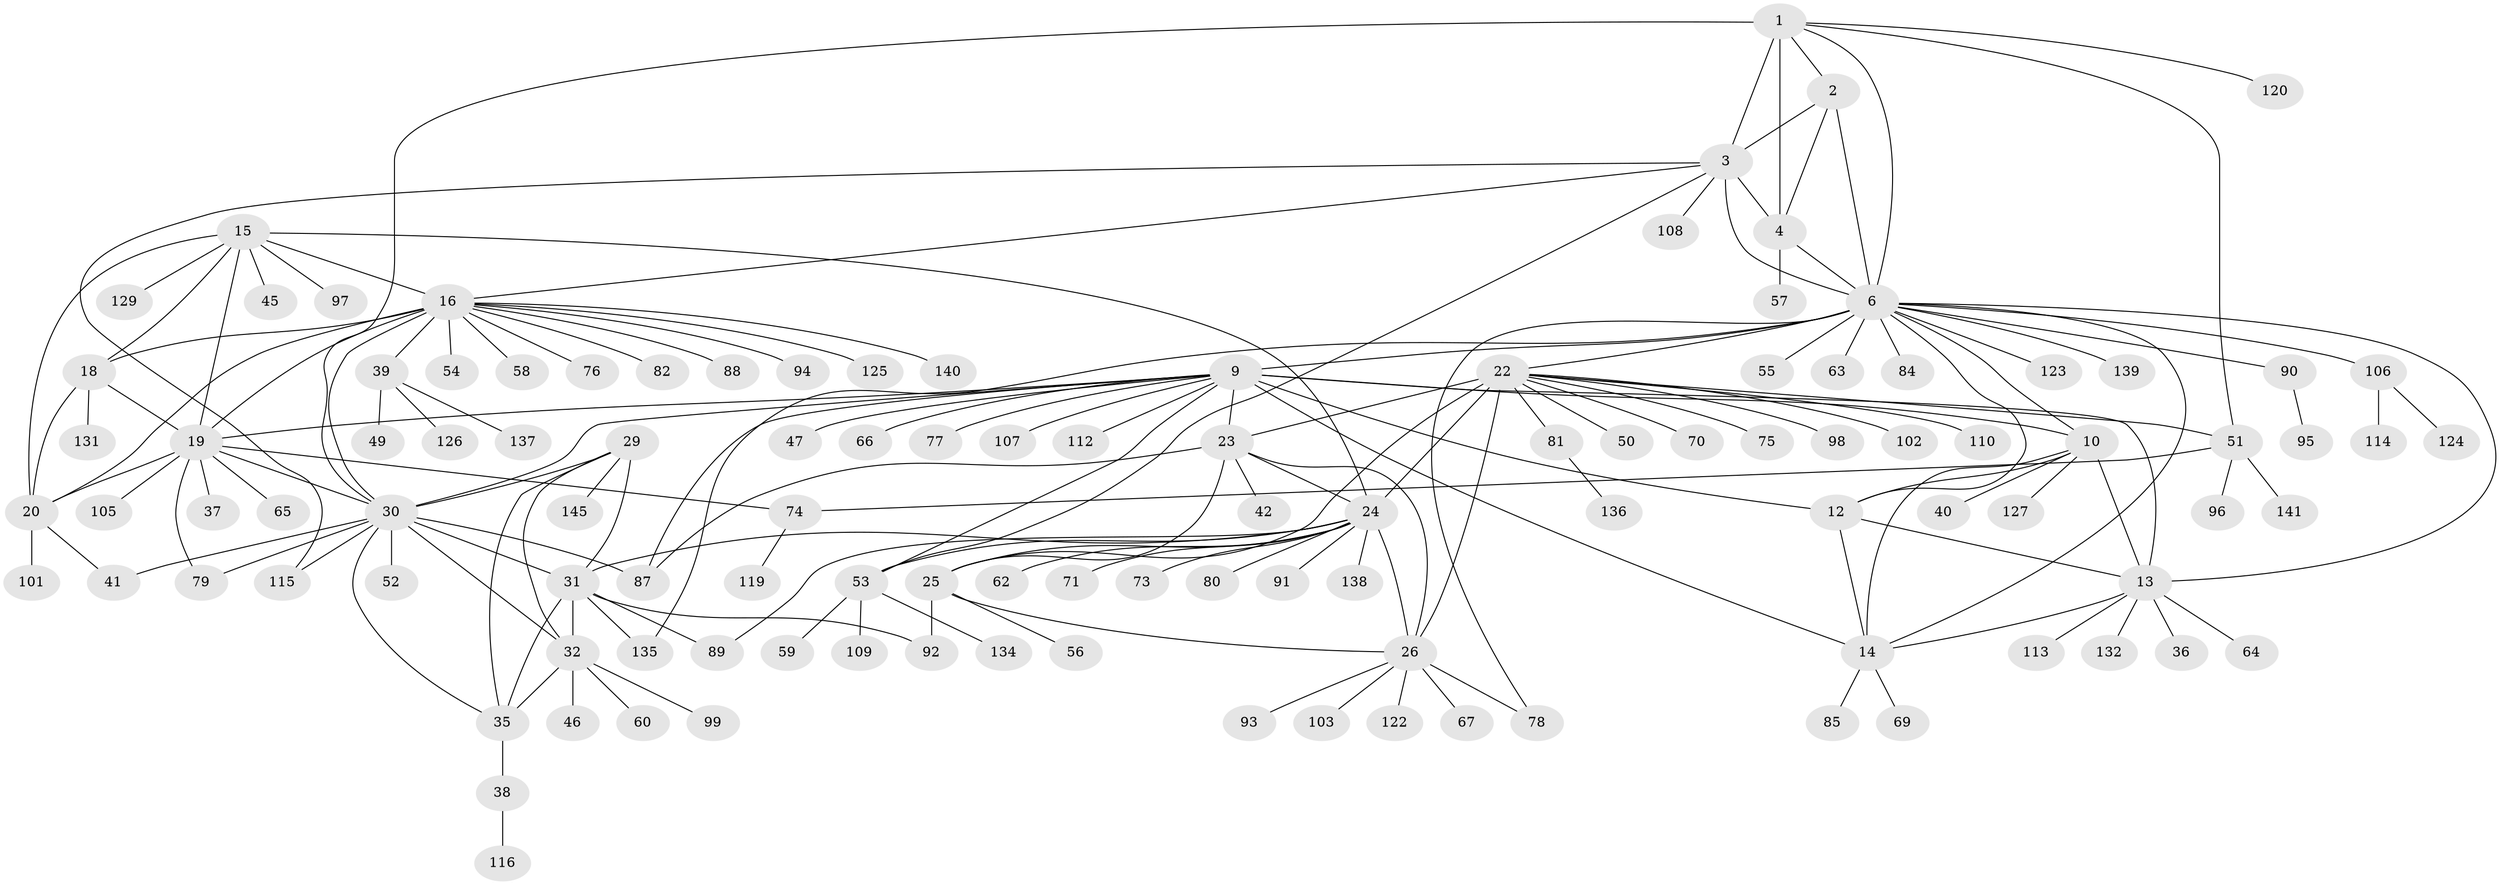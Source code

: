 // original degree distribution, {7: 0.0136986301369863, 6: 0.03424657534246575, 8: 0.0547945205479452, 13: 0.00684931506849315, 11: 0.02054794520547945, 12: 0.02054794520547945, 9: 0.0410958904109589, 10: 0.0410958904109589, 14: 0.00684931506849315, 15: 0.00684931506849315, 2: 0.14383561643835616, 5: 0.0136986301369863, 1: 0.5684931506849316, 3: 0.0273972602739726}
// Generated by graph-tools (version 1.1) at 2025/42/03/06/25 10:42:12]
// undirected, 115 vertices, 168 edges
graph export_dot {
graph [start="1"]
  node [color=gray90,style=filled];
  1 [super="+5"];
  2;
  3 [super="+7"];
  4;
  6 [super="+8"];
  9 [super="+11"];
  10 [super="+130"];
  12;
  13 [super="+111"];
  14 [super="+61"];
  15 [super="+83"];
  16 [super="+17"];
  18 [super="+43"];
  19 [super="+21"];
  20 [super="+44"];
  22 [super="+27"];
  23 [super="+100"];
  24 [super="+28"];
  25;
  26 [super="+72"];
  29 [super="+68"];
  30 [super="+142"];
  31 [super="+34"];
  32 [super="+33"];
  35 [super="+146"];
  36 [super="+48"];
  37 [super="+86"];
  38;
  39 [super="+118"];
  40;
  41;
  42;
  45;
  46;
  47;
  49;
  50;
  51;
  52;
  53 [super="+133"];
  54;
  55;
  56 [super="+117"];
  57;
  58;
  59;
  60;
  62;
  63;
  64;
  65;
  66;
  67;
  69;
  70;
  71;
  73;
  74;
  75;
  76;
  77;
  78;
  79;
  80;
  81 [super="+128"];
  82;
  84;
  85;
  87;
  88;
  89;
  90;
  91;
  92;
  93;
  94;
  95;
  96;
  97 [super="+104"];
  98;
  99;
  101;
  102;
  103 [super="+121"];
  105;
  106;
  107;
  108;
  109;
  110;
  112;
  113;
  114 [super="+143"];
  115;
  116;
  119;
  120;
  122;
  123;
  124;
  125;
  126;
  127;
  129;
  131;
  132;
  134;
  135;
  136;
  137 [super="+144"];
  138;
  139;
  140;
  141;
  145;
  1 -- 2 [weight=2];
  1 -- 3 [weight=4];
  1 -- 4 [weight=2];
  1 -- 6 [weight=2];
  1 -- 120;
  1 -- 51;
  1 -- 30;
  2 -- 3 [weight=2];
  2 -- 4;
  2 -- 6;
  3 -- 4 [weight=2];
  3 -- 6 [weight=2];
  3 -- 53;
  3 -- 108;
  3 -- 16;
  3 -- 115;
  4 -- 6;
  4 -- 57;
  6 -- 22;
  6 -- 55;
  6 -- 84;
  6 -- 90;
  6 -- 123;
  6 -- 135;
  6 -- 9 [weight=2];
  6 -- 10;
  6 -- 106;
  6 -- 12;
  6 -- 13;
  6 -- 14;
  6 -- 78;
  6 -- 139;
  6 -- 63;
  9 -- 10 [weight=2];
  9 -- 12 [weight=2];
  9 -- 13 [weight=2];
  9 -- 14 [weight=2];
  9 -- 19;
  9 -- 30;
  9 -- 47;
  9 -- 107;
  9 -- 112;
  9 -- 66;
  9 -- 77;
  9 -- 23;
  9 -- 87;
  9 -- 53;
  10 -- 12;
  10 -- 13;
  10 -- 14;
  10 -- 40;
  10 -- 127;
  12 -- 13;
  12 -- 14;
  13 -- 14;
  13 -- 36;
  13 -- 64;
  13 -- 113;
  13 -- 132;
  14 -- 85;
  14 -- 69;
  15 -- 16 [weight=2];
  15 -- 18;
  15 -- 19 [weight=2];
  15 -- 20;
  15 -- 24;
  15 -- 45;
  15 -- 97;
  15 -- 129;
  16 -- 18 [weight=2];
  16 -- 19 [weight=4];
  16 -- 20 [weight=2];
  16 -- 54;
  16 -- 58;
  16 -- 76;
  16 -- 82;
  16 -- 88;
  16 -- 94;
  16 -- 125;
  16 -- 140;
  16 -- 39;
  16 -- 30;
  18 -- 19 [weight=2];
  18 -- 20;
  18 -- 131;
  19 -- 20 [weight=2];
  19 -- 79;
  19 -- 105;
  19 -- 65;
  19 -- 37;
  19 -- 74;
  19 -- 30;
  20 -- 41;
  20 -- 101;
  22 -- 23 [weight=2];
  22 -- 24 [weight=4];
  22 -- 25 [weight=2];
  22 -- 26 [weight=2];
  22 -- 50;
  22 -- 75;
  22 -- 81;
  22 -- 98;
  22 -- 102;
  22 -- 70;
  22 -- 110;
  22 -- 51;
  23 -- 24 [weight=2];
  23 -- 25;
  23 -- 26;
  23 -- 42;
  23 -- 87;
  24 -- 25 [weight=2];
  24 -- 26 [weight=2];
  24 -- 53;
  24 -- 71;
  24 -- 73;
  24 -- 80;
  24 -- 89;
  24 -- 138;
  24 -- 91;
  24 -- 62;
  24 -- 31;
  25 -- 26;
  25 -- 56;
  25 -- 92;
  26 -- 67;
  26 -- 78;
  26 -- 93;
  26 -- 103;
  26 -- 122;
  29 -- 30;
  29 -- 31 [weight=2];
  29 -- 32 [weight=2];
  29 -- 35;
  29 -- 145;
  30 -- 31 [weight=2];
  30 -- 32 [weight=2];
  30 -- 35;
  30 -- 41;
  30 -- 52;
  30 -- 79;
  30 -- 87;
  30 -- 115;
  31 -- 32 [weight=4];
  31 -- 35 [weight=2];
  31 -- 89;
  31 -- 92;
  31 -- 135;
  32 -- 35 [weight=2];
  32 -- 99;
  32 -- 46;
  32 -- 60;
  35 -- 38;
  38 -- 116;
  39 -- 49;
  39 -- 126;
  39 -- 137;
  51 -- 74;
  51 -- 96;
  51 -- 141;
  53 -- 59;
  53 -- 109;
  53 -- 134;
  74 -- 119;
  81 -- 136;
  90 -- 95;
  106 -- 114;
  106 -- 124;
}
